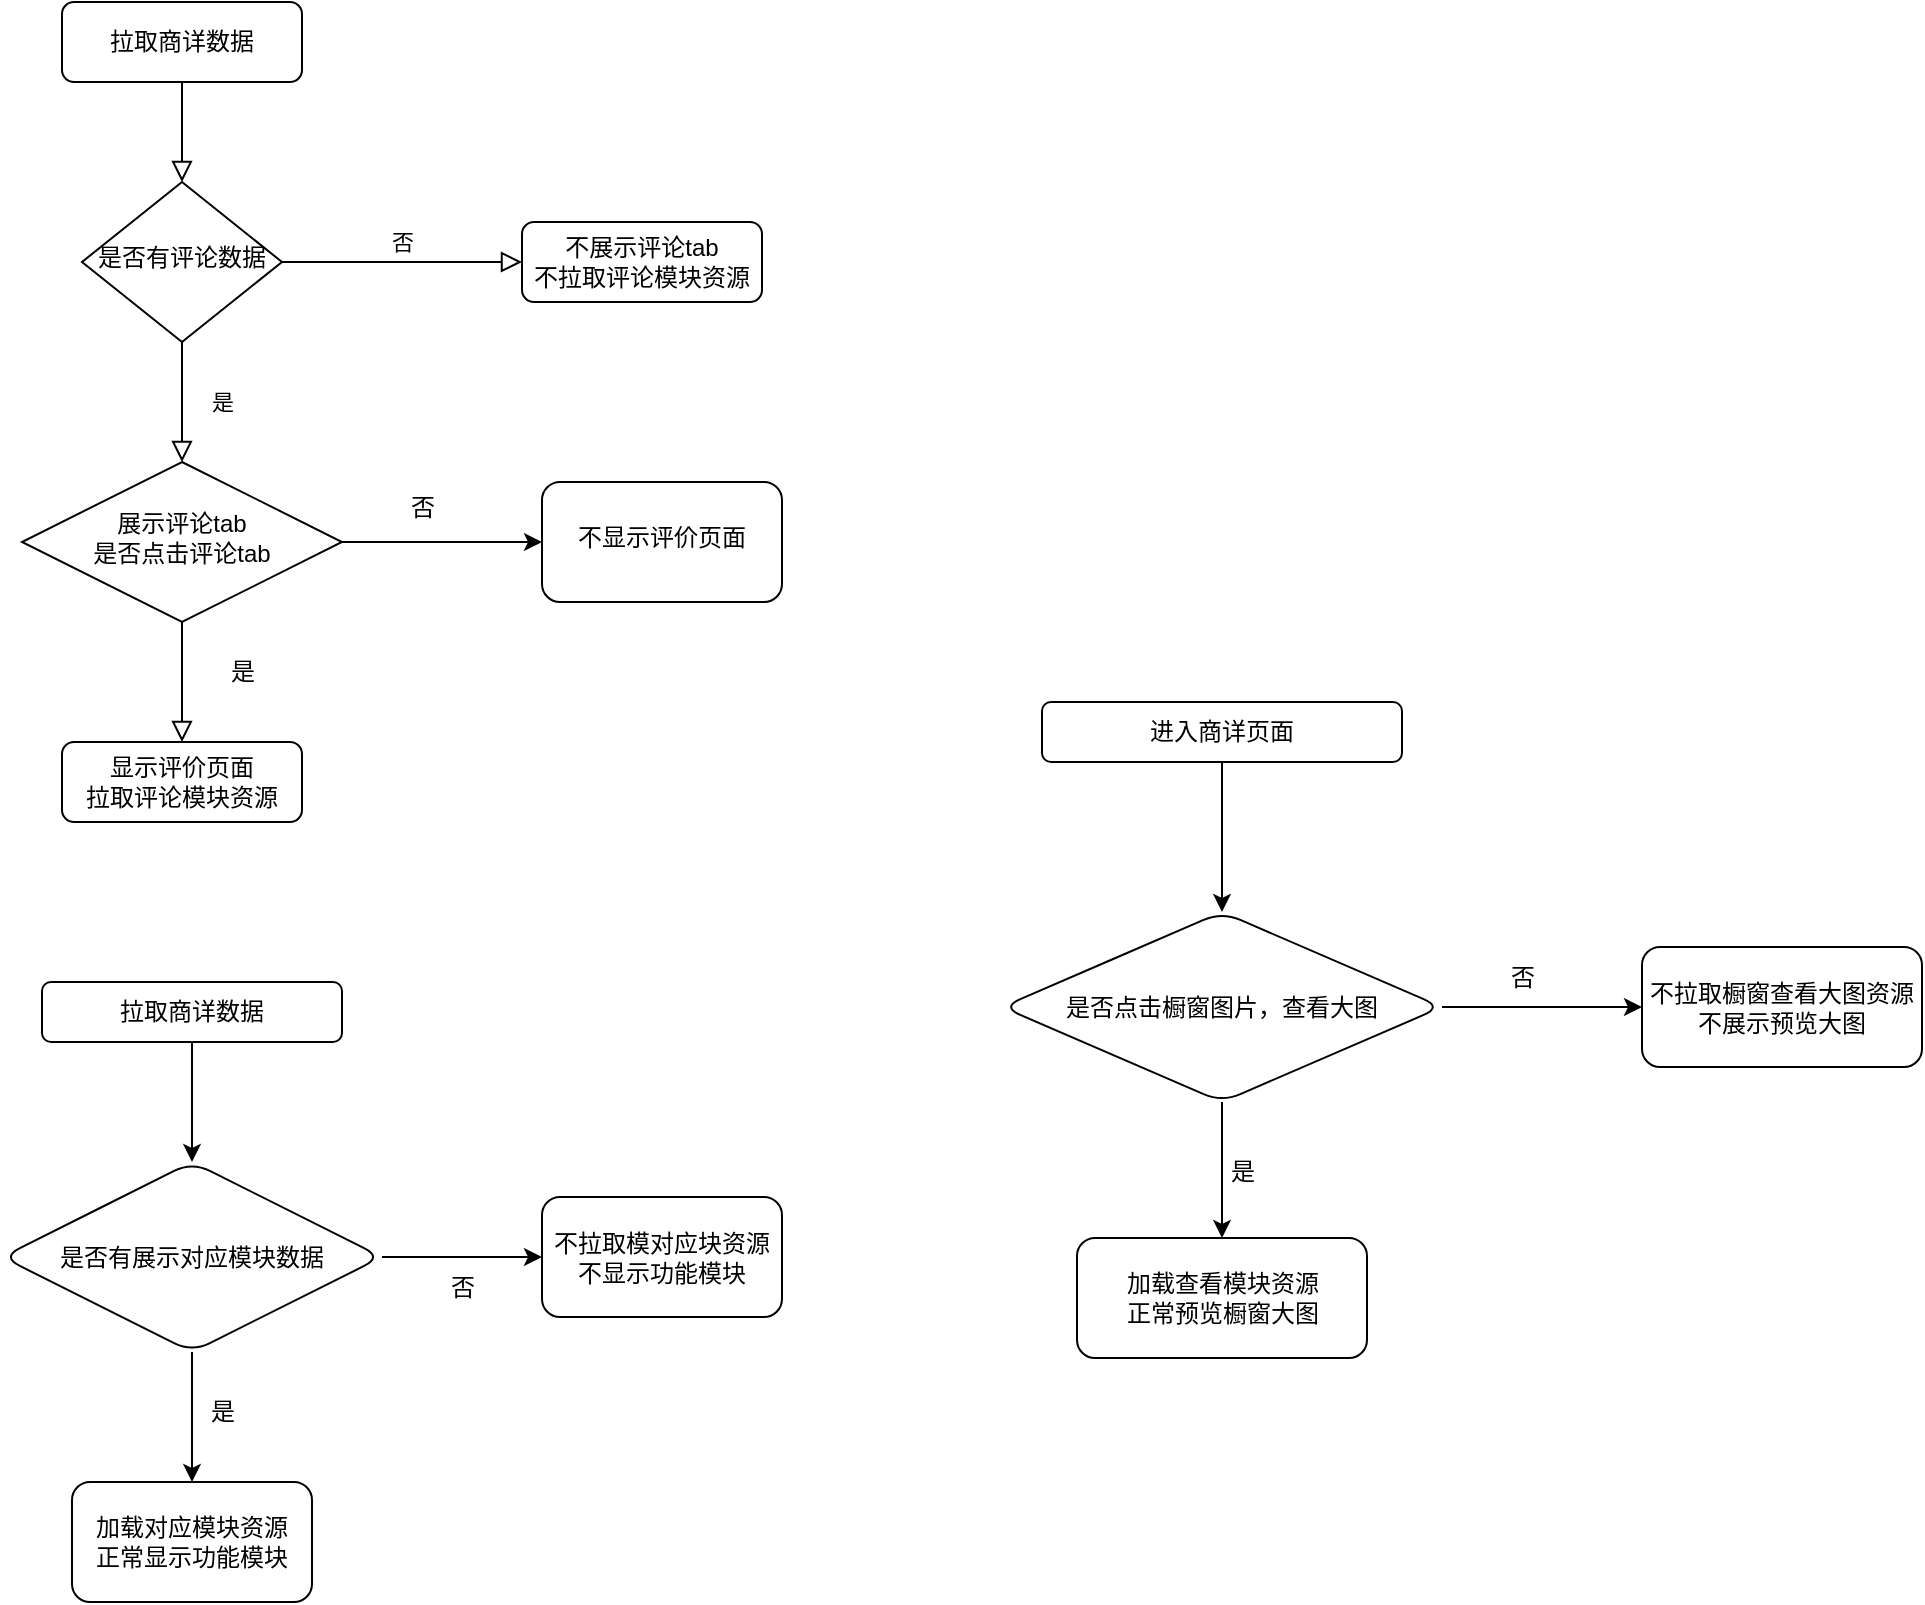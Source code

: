 <mxfile version="21.7.2" type="github">
  <diagram id="C5RBs43oDa-KdzZeNtuy" name="Page-1">
    <mxGraphModel dx="1434" dy="764" grid="1" gridSize="10" guides="1" tooltips="1" connect="1" arrows="1" fold="1" page="1" pageScale="1" pageWidth="3300" pageHeight="4681" math="0" shadow="0">
      <root>
        <mxCell id="WIyWlLk6GJQsqaUBKTNV-0" />
        <mxCell id="WIyWlLk6GJQsqaUBKTNV-1" parent="WIyWlLk6GJQsqaUBKTNV-0" />
        <mxCell id="WIyWlLk6GJQsqaUBKTNV-2" value="" style="rounded=0;html=1;jettySize=auto;orthogonalLoop=1;fontSize=11;endArrow=block;endFill=0;endSize=8;strokeWidth=1;shadow=0;labelBackgroundColor=none;edgeStyle=orthogonalEdgeStyle;" parent="WIyWlLk6GJQsqaUBKTNV-1" source="WIyWlLk6GJQsqaUBKTNV-3" target="WIyWlLk6GJQsqaUBKTNV-6" edge="1">
          <mxGeometry relative="1" as="geometry" />
        </mxCell>
        <mxCell id="WIyWlLk6GJQsqaUBKTNV-3" value="拉取商详数据" style="rounded=1;whiteSpace=wrap;html=1;fontSize=12;glass=0;strokeWidth=1;shadow=0;" parent="WIyWlLk6GJQsqaUBKTNV-1" vertex="1">
          <mxGeometry x="160" y="80" width="120" height="40" as="geometry" />
        </mxCell>
        <mxCell id="WIyWlLk6GJQsqaUBKTNV-4" value="" style="rounded=0;html=1;jettySize=auto;orthogonalLoop=1;fontSize=11;endArrow=block;endFill=0;endSize=8;strokeWidth=1;shadow=0;labelBackgroundColor=none;edgeStyle=orthogonalEdgeStyle;" parent="WIyWlLk6GJQsqaUBKTNV-1" source="WIyWlLk6GJQsqaUBKTNV-6" target="WIyWlLk6GJQsqaUBKTNV-10" edge="1">
          <mxGeometry y="20" relative="1" as="geometry">
            <mxPoint as="offset" />
          </mxGeometry>
        </mxCell>
        <mxCell id="WIyWlLk6GJQsqaUBKTNV-5" value="否" style="edgeStyle=orthogonalEdgeStyle;rounded=0;html=1;jettySize=auto;orthogonalLoop=1;fontSize=11;endArrow=block;endFill=0;endSize=8;strokeWidth=1;shadow=0;labelBackgroundColor=none;" parent="WIyWlLk6GJQsqaUBKTNV-1" source="WIyWlLk6GJQsqaUBKTNV-6" target="WIyWlLk6GJQsqaUBKTNV-7" edge="1">
          <mxGeometry y="10" relative="1" as="geometry">
            <mxPoint as="offset" />
          </mxGeometry>
        </mxCell>
        <mxCell id="WIyWlLk6GJQsqaUBKTNV-6" value="是否有评论数据" style="rhombus;whiteSpace=wrap;html=1;shadow=0;fontFamily=Helvetica;fontSize=12;align=center;strokeWidth=1;spacing=6;spacingTop=-4;" parent="WIyWlLk6GJQsqaUBKTNV-1" vertex="1">
          <mxGeometry x="170" y="170" width="100" height="80" as="geometry" />
        </mxCell>
        <mxCell id="WIyWlLk6GJQsqaUBKTNV-7" value="不展示评论tab&lt;br&gt;不拉取评论模块资源" style="rounded=1;whiteSpace=wrap;html=1;fontSize=12;glass=0;strokeWidth=1;shadow=0;" parent="WIyWlLk6GJQsqaUBKTNV-1" vertex="1">
          <mxGeometry x="390" y="190" width="120" height="40" as="geometry" />
        </mxCell>
        <mxCell id="Q5jgQ31DUvYlLxcMA-Gl-13" value="" style="edgeStyle=orthogonalEdgeStyle;rounded=0;orthogonalLoop=1;jettySize=auto;html=1;" edge="1" parent="WIyWlLk6GJQsqaUBKTNV-1" source="WIyWlLk6GJQsqaUBKTNV-10" target="Q5jgQ31DUvYlLxcMA-Gl-12">
          <mxGeometry relative="1" as="geometry" />
        </mxCell>
        <mxCell id="WIyWlLk6GJQsqaUBKTNV-10" value="展示评论tab&lt;br&gt;是否点击评论tab" style="rhombus;whiteSpace=wrap;html=1;shadow=0;fontFamily=Helvetica;fontSize=12;align=center;strokeWidth=1;spacing=6;spacingTop=-4;" parent="WIyWlLk6GJQsqaUBKTNV-1" vertex="1">
          <mxGeometry x="140" y="310" width="160" height="80" as="geometry" />
        </mxCell>
        <mxCell id="WIyWlLk6GJQsqaUBKTNV-11" value="显示评价页面&lt;br&gt;拉取评论模块资源" style="rounded=1;whiteSpace=wrap;html=1;fontSize=12;glass=0;strokeWidth=1;shadow=0;" parent="WIyWlLk6GJQsqaUBKTNV-1" vertex="1">
          <mxGeometry x="160" y="450" width="120" height="40" as="geometry" />
        </mxCell>
        <mxCell id="Q5jgQ31DUvYlLxcMA-Gl-9" value="" style="rounded=0;html=1;jettySize=auto;orthogonalLoop=1;fontSize=11;endArrow=block;endFill=0;endSize=8;strokeWidth=1;shadow=0;labelBackgroundColor=none;edgeStyle=orthogonalEdgeStyle;" edge="1" parent="WIyWlLk6GJQsqaUBKTNV-1" source="WIyWlLk6GJQsqaUBKTNV-10" target="WIyWlLk6GJQsqaUBKTNV-11">
          <mxGeometry x="0.333" y="20" relative="1" as="geometry">
            <mxPoint as="offset" />
            <mxPoint x="220" y="370" as="sourcePoint" />
            <mxPoint x="220" y="440" as="targetPoint" />
          </mxGeometry>
        </mxCell>
        <mxCell id="Q5jgQ31DUvYlLxcMA-Gl-14" value="是" style="edgeLabel;html=1;align=center;verticalAlign=middle;resizable=0;points=[];" vertex="1" connectable="0" parent="Q5jgQ31DUvYlLxcMA-Gl-9">
          <mxGeometry x="-0.36" y="9" relative="1" as="geometry">
            <mxPoint x="11" y="-129" as="offset" />
          </mxGeometry>
        </mxCell>
        <mxCell id="Q5jgQ31DUvYlLxcMA-Gl-12" value="不显示评价页面" style="whiteSpace=wrap;html=1;shadow=0;strokeWidth=1;spacing=6;spacingTop=-4;rounded=1;" vertex="1" parent="WIyWlLk6GJQsqaUBKTNV-1">
          <mxGeometry x="400" y="320" width="120" height="60" as="geometry" />
        </mxCell>
        <mxCell id="Q5jgQ31DUvYlLxcMA-Gl-17" value="是" style="text;html=1;align=center;verticalAlign=middle;resizable=0;points=[];autosize=1;strokeColor=none;fillColor=none;" vertex="1" parent="WIyWlLk6GJQsqaUBKTNV-1">
          <mxGeometry x="230" y="400" width="40" height="30" as="geometry" />
        </mxCell>
        <mxCell id="Q5jgQ31DUvYlLxcMA-Gl-18" value="否" style="text;html=1;align=center;verticalAlign=middle;resizable=0;points=[];autosize=1;strokeColor=none;fillColor=none;" vertex="1" parent="WIyWlLk6GJQsqaUBKTNV-1">
          <mxGeometry x="320" y="318" width="40" height="30" as="geometry" />
        </mxCell>
        <mxCell id="Q5jgQ31DUvYlLxcMA-Gl-23" value="" style="edgeStyle=orthogonalEdgeStyle;rounded=0;orthogonalLoop=1;jettySize=auto;html=1;" edge="1" parent="WIyWlLk6GJQsqaUBKTNV-1" source="Q5jgQ31DUvYlLxcMA-Gl-19" target="Q5jgQ31DUvYlLxcMA-Gl-22">
          <mxGeometry relative="1" as="geometry" />
        </mxCell>
        <mxCell id="Q5jgQ31DUvYlLxcMA-Gl-19" value="拉取商详数据" style="rounded=1;whiteSpace=wrap;html=1;" vertex="1" parent="WIyWlLk6GJQsqaUBKTNV-1">
          <mxGeometry x="150" y="570" width="150" height="30" as="geometry" />
        </mxCell>
        <mxCell id="Q5jgQ31DUvYlLxcMA-Gl-25" value="" style="edgeStyle=orthogonalEdgeStyle;rounded=0;orthogonalLoop=1;jettySize=auto;html=1;" edge="1" parent="WIyWlLk6GJQsqaUBKTNV-1" source="Q5jgQ31DUvYlLxcMA-Gl-22" target="Q5jgQ31DUvYlLxcMA-Gl-24">
          <mxGeometry relative="1" as="geometry" />
        </mxCell>
        <mxCell id="Q5jgQ31DUvYlLxcMA-Gl-28" value="" style="edgeStyle=orthogonalEdgeStyle;rounded=0;orthogonalLoop=1;jettySize=auto;html=1;" edge="1" parent="WIyWlLk6GJQsqaUBKTNV-1" source="Q5jgQ31DUvYlLxcMA-Gl-22" target="Q5jgQ31DUvYlLxcMA-Gl-27">
          <mxGeometry relative="1" as="geometry" />
        </mxCell>
        <mxCell id="Q5jgQ31DUvYlLxcMA-Gl-22" value="是否有展示对应模块数据" style="rhombus;whiteSpace=wrap;html=1;rounded=1;" vertex="1" parent="WIyWlLk6GJQsqaUBKTNV-1">
          <mxGeometry x="130" y="660" width="190" height="95" as="geometry" />
        </mxCell>
        <mxCell id="Q5jgQ31DUvYlLxcMA-Gl-24" value="不拉取模对应块资源&lt;br style=&quot;border-color: var(--border-color);&quot;&gt;不显示功能模块" style="whiteSpace=wrap;html=1;rounded=1;" vertex="1" parent="WIyWlLk6GJQsqaUBKTNV-1">
          <mxGeometry x="400" y="677.5" width="120" height="60" as="geometry" />
        </mxCell>
        <mxCell id="Q5jgQ31DUvYlLxcMA-Gl-26" value="否" style="text;html=1;align=center;verticalAlign=middle;resizable=0;points=[];autosize=1;strokeColor=none;fillColor=none;" vertex="1" parent="WIyWlLk6GJQsqaUBKTNV-1">
          <mxGeometry x="340" y="707.5" width="40" height="30" as="geometry" />
        </mxCell>
        <mxCell id="Q5jgQ31DUvYlLxcMA-Gl-27" value="加载对应模块资源&lt;br&gt;正常显示功能模块" style="whiteSpace=wrap;html=1;rounded=1;" vertex="1" parent="WIyWlLk6GJQsqaUBKTNV-1">
          <mxGeometry x="165" y="820" width="120" height="60" as="geometry" />
        </mxCell>
        <mxCell id="Q5jgQ31DUvYlLxcMA-Gl-29" value="是" style="text;html=1;align=center;verticalAlign=middle;resizable=0;points=[];autosize=1;strokeColor=none;fillColor=none;" vertex="1" parent="WIyWlLk6GJQsqaUBKTNV-1">
          <mxGeometry x="220" y="770" width="40" height="30" as="geometry" />
        </mxCell>
        <mxCell id="Q5jgQ31DUvYlLxcMA-Gl-31" value="" style="edgeStyle=orthogonalEdgeStyle;rounded=0;orthogonalLoop=1;jettySize=auto;html=1;" edge="1" parent="WIyWlLk6GJQsqaUBKTNV-1" source="Q5jgQ31DUvYlLxcMA-Gl-32" target="Q5jgQ31DUvYlLxcMA-Gl-35">
          <mxGeometry relative="1" as="geometry" />
        </mxCell>
        <mxCell id="Q5jgQ31DUvYlLxcMA-Gl-32" value="进入商详页面" style="rounded=1;whiteSpace=wrap;html=1;" vertex="1" parent="WIyWlLk6GJQsqaUBKTNV-1">
          <mxGeometry x="650" y="430" width="180" height="30" as="geometry" />
        </mxCell>
        <mxCell id="Q5jgQ31DUvYlLxcMA-Gl-33" value="" style="edgeStyle=orthogonalEdgeStyle;rounded=0;orthogonalLoop=1;jettySize=auto;html=1;" edge="1" parent="WIyWlLk6GJQsqaUBKTNV-1" source="Q5jgQ31DUvYlLxcMA-Gl-35" target="Q5jgQ31DUvYlLxcMA-Gl-36">
          <mxGeometry relative="1" as="geometry" />
        </mxCell>
        <mxCell id="Q5jgQ31DUvYlLxcMA-Gl-34" value="" style="edgeStyle=orthogonalEdgeStyle;rounded=0;orthogonalLoop=1;jettySize=auto;html=1;" edge="1" parent="WIyWlLk6GJQsqaUBKTNV-1" source="Q5jgQ31DUvYlLxcMA-Gl-35" target="Q5jgQ31DUvYlLxcMA-Gl-38">
          <mxGeometry relative="1" as="geometry" />
        </mxCell>
        <mxCell id="Q5jgQ31DUvYlLxcMA-Gl-35" value="是否点击橱窗图片，查看大图" style="rhombus;whiteSpace=wrap;html=1;rounded=1;" vertex="1" parent="WIyWlLk6GJQsqaUBKTNV-1">
          <mxGeometry x="630" y="535" width="220" height="95" as="geometry" />
        </mxCell>
        <mxCell id="Q5jgQ31DUvYlLxcMA-Gl-36" value="不拉取橱窗查看大图资源&lt;br&gt;不展示预览大图" style="whiteSpace=wrap;html=1;rounded=1;" vertex="1" parent="WIyWlLk6GJQsqaUBKTNV-1">
          <mxGeometry x="950" y="552.5" width="140" height="60" as="geometry" />
        </mxCell>
        <mxCell id="Q5jgQ31DUvYlLxcMA-Gl-37" value="否" style="text;html=1;align=center;verticalAlign=middle;resizable=0;points=[];autosize=1;strokeColor=none;fillColor=none;" vertex="1" parent="WIyWlLk6GJQsqaUBKTNV-1">
          <mxGeometry x="870" y="552.5" width="40" height="30" as="geometry" />
        </mxCell>
        <mxCell id="Q5jgQ31DUvYlLxcMA-Gl-38" value="加载查看模块资源&lt;br&gt;正常预览橱窗大图" style="whiteSpace=wrap;html=1;rounded=1;" vertex="1" parent="WIyWlLk6GJQsqaUBKTNV-1">
          <mxGeometry x="667.5" y="698" width="145" height="60" as="geometry" />
        </mxCell>
        <mxCell id="Q5jgQ31DUvYlLxcMA-Gl-39" value="是" style="text;html=1;align=center;verticalAlign=middle;resizable=0;points=[];autosize=1;strokeColor=none;fillColor=none;" vertex="1" parent="WIyWlLk6GJQsqaUBKTNV-1">
          <mxGeometry x="730" y="650" width="40" height="30" as="geometry" />
        </mxCell>
      </root>
    </mxGraphModel>
  </diagram>
</mxfile>
